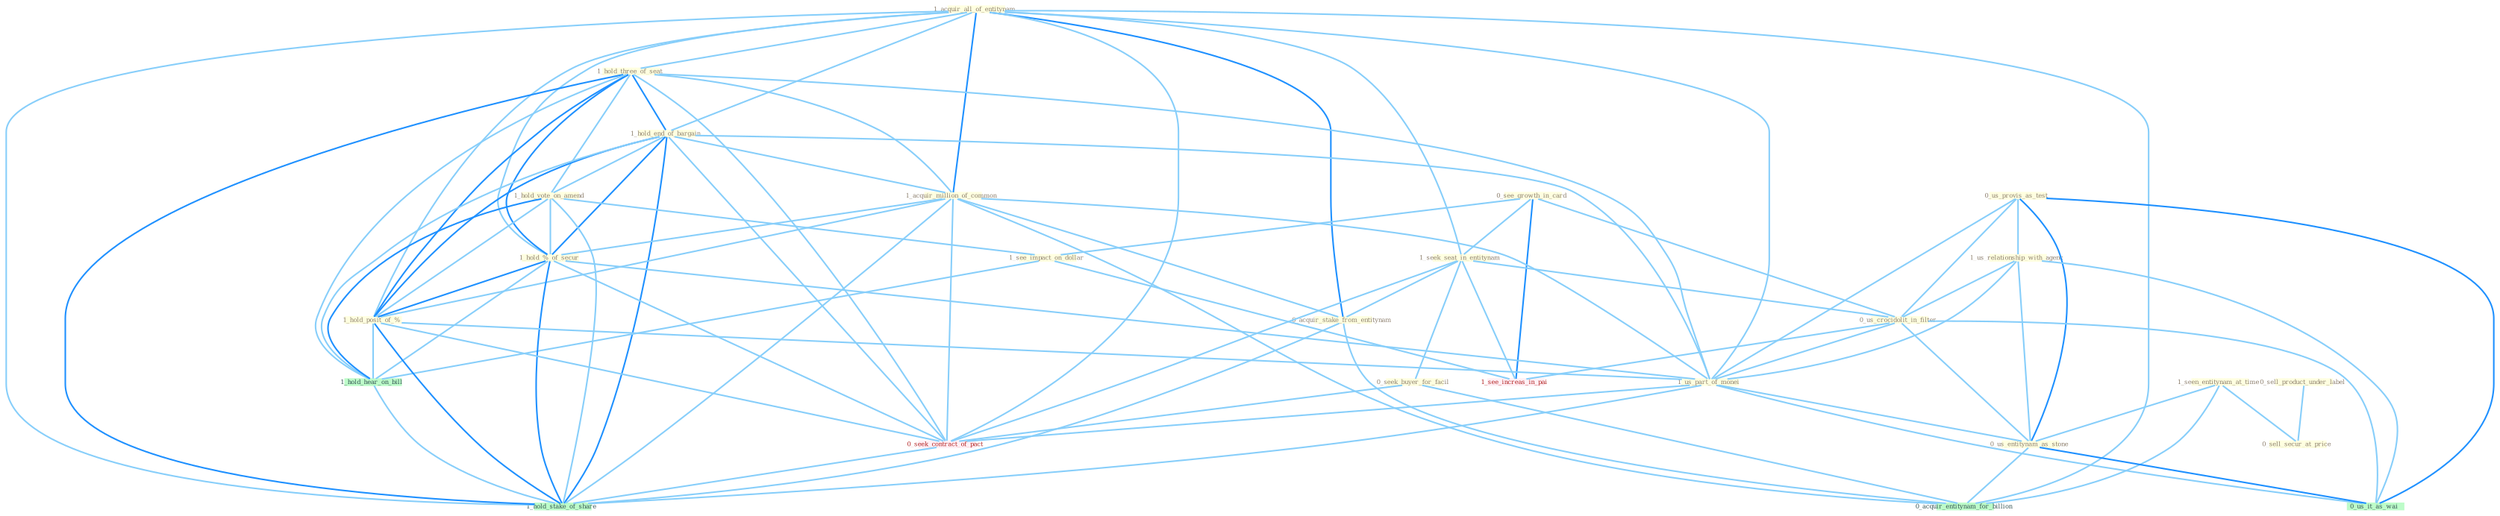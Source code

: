 Graph G{ 
    node
    [shape=polygon,style=filled,width=.5,height=.06,color="#BDFCC9",fixedsize=true,fontsize=4,
    fontcolor="#2f4f4f"];
    {node
    [color="#ffffe0", fontcolor="#8b7d6b"] "1_acquir_all_of_entitynam " "1_hold_three_of_seat " "0_sell_product_under_label " "1_hold_end_of_bargain " "0_see_growth_in_card " "1_seek_seat_in_entitynam " "1_hold_vote_on_amend " "0_us_provis_as_test " "1_us_relationship_with_agenc " "1_seen_entitynam_at_time " "0_seek_buyer_for_facil " "0_us_crocidolit_in_filter " "1_see_impact_on_dollar " "0_sell_secur_at_price " "1_acquir_million_of_common " "1_hold_%_of_secur " "1_hold_posit_of_% " "1_us_part_of_monei " "0_us_entitynam_as_stone " "0_acquir_stake_from_entitynam "}
{node [color="#fff0f5", fontcolor="#b22222"] "0_seek_contract_of_pact " "1_see_increas_in_pai "}
edge [color="#B0E2FF"];

	"1_acquir_all_of_entitynam " -- "1_hold_three_of_seat " [w="1", color="#87cefa" ];
	"1_acquir_all_of_entitynam " -- "1_hold_end_of_bargain " [w="1", color="#87cefa" ];
	"1_acquir_all_of_entitynam " -- "1_seek_seat_in_entitynam " [w="1", color="#87cefa" ];
	"1_acquir_all_of_entitynam " -- "1_acquir_million_of_common " [w="2", color="#1e90ff" , len=0.8];
	"1_acquir_all_of_entitynam " -- "1_hold_%_of_secur " [w="1", color="#87cefa" ];
	"1_acquir_all_of_entitynam " -- "1_hold_posit_of_% " [w="1", color="#87cefa" ];
	"1_acquir_all_of_entitynam " -- "1_us_part_of_monei " [w="1", color="#87cefa" ];
	"1_acquir_all_of_entitynam " -- "0_acquir_stake_from_entitynam " [w="2", color="#1e90ff" , len=0.8];
	"1_acquir_all_of_entitynam " -- "0_seek_contract_of_pact " [w="1", color="#87cefa" ];
	"1_acquir_all_of_entitynam " -- "0_acquir_entitynam_for_billion " [w="1", color="#87cefa" ];
	"1_acquir_all_of_entitynam " -- "1_hold_stake_of_share " [w="1", color="#87cefa" ];
	"1_hold_three_of_seat " -- "1_hold_end_of_bargain " [w="2", color="#1e90ff" , len=0.8];
	"1_hold_three_of_seat " -- "1_hold_vote_on_amend " [w="1", color="#87cefa" ];
	"1_hold_three_of_seat " -- "1_acquir_million_of_common " [w="1", color="#87cefa" ];
	"1_hold_three_of_seat " -- "1_hold_%_of_secur " [w="2", color="#1e90ff" , len=0.8];
	"1_hold_three_of_seat " -- "1_hold_posit_of_% " [w="2", color="#1e90ff" , len=0.8];
	"1_hold_three_of_seat " -- "1_us_part_of_monei " [w="1", color="#87cefa" ];
	"1_hold_three_of_seat " -- "0_seek_contract_of_pact " [w="1", color="#87cefa" ];
	"1_hold_three_of_seat " -- "1_hold_hear_on_bill " [w="1", color="#87cefa" ];
	"1_hold_three_of_seat " -- "1_hold_stake_of_share " [w="2", color="#1e90ff" , len=0.8];
	"0_sell_product_under_label " -- "0_sell_secur_at_price " [w="1", color="#87cefa" ];
	"1_hold_end_of_bargain " -- "1_hold_vote_on_amend " [w="1", color="#87cefa" ];
	"1_hold_end_of_bargain " -- "1_acquir_million_of_common " [w="1", color="#87cefa" ];
	"1_hold_end_of_bargain " -- "1_hold_%_of_secur " [w="2", color="#1e90ff" , len=0.8];
	"1_hold_end_of_bargain " -- "1_hold_posit_of_% " [w="2", color="#1e90ff" , len=0.8];
	"1_hold_end_of_bargain " -- "1_us_part_of_monei " [w="1", color="#87cefa" ];
	"1_hold_end_of_bargain " -- "0_seek_contract_of_pact " [w="1", color="#87cefa" ];
	"1_hold_end_of_bargain " -- "1_hold_hear_on_bill " [w="1", color="#87cefa" ];
	"1_hold_end_of_bargain " -- "1_hold_stake_of_share " [w="2", color="#1e90ff" , len=0.8];
	"0_see_growth_in_card " -- "1_seek_seat_in_entitynam " [w="1", color="#87cefa" ];
	"0_see_growth_in_card " -- "0_us_crocidolit_in_filter " [w="1", color="#87cefa" ];
	"0_see_growth_in_card " -- "1_see_impact_on_dollar " [w="1", color="#87cefa" ];
	"0_see_growth_in_card " -- "1_see_increas_in_pai " [w="2", color="#1e90ff" , len=0.8];
	"1_seek_seat_in_entitynam " -- "0_seek_buyer_for_facil " [w="1", color="#87cefa" ];
	"1_seek_seat_in_entitynam " -- "0_us_crocidolit_in_filter " [w="1", color="#87cefa" ];
	"1_seek_seat_in_entitynam " -- "0_acquir_stake_from_entitynam " [w="1", color="#87cefa" ];
	"1_seek_seat_in_entitynam " -- "0_seek_contract_of_pact " [w="1", color="#87cefa" ];
	"1_seek_seat_in_entitynam " -- "1_see_increas_in_pai " [w="1", color="#87cefa" ];
	"1_hold_vote_on_amend " -- "1_see_impact_on_dollar " [w="1", color="#87cefa" ];
	"1_hold_vote_on_amend " -- "1_hold_%_of_secur " [w="1", color="#87cefa" ];
	"1_hold_vote_on_amend " -- "1_hold_posit_of_% " [w="1", color="#87cefa" ];
	"1_hold_vote_on_amend " -- "1_hold_hear_on_bill " [w="2", color="#1e90ff" , len=0.8];
	"1_hold_vote_on_amend " -- "1_hold_stake_of_share " [w="1", color="#87cefa" ];
	"0_us_provis_as_test " -- "1_us_relationship_with_agenc " [w="1", color="#87cefa" ];
	"0_us_provis_as_test " -- "0_us_crocidolit_in_filter " [w="1", color="#87cefa" ];
	"0_us_provis_as_test " -- "1_us_part_of_monei " [w="1", color="#87cefa" ];
	"0_us_provis_as_test " -- "0_us_entitynam_as_stone " [w="2", color="#1e90ff" , len=0.8];
	"0_us_provis_as_test " -- "0_us_it_as_wai " [w="2", color="#1e90ff" , len=0.8];
	"1_us_relationship_with_agenc " -- "0_us_crocidolit_in_filter " [w="1", color="#87cefa" ];
	"1_us_relationship_with_agenc " -- "1_us_part_of_monei " [w="1", color="#87cefa" ];
	"1_us_relationship_with_agenc " -- "0_us_entitynam_as_stone " [w="1", color="#87cefa" ];
	"1_us_relationship_with_agenc " -- "0_us_it_as_wai " [w="1", color="#87cefa" ];
	"1_seen_entitynam_at_time " -- "0_sell_secur_at_price " [w="1", color="#87cefa" ];
	"1_seen_entitynam_at_time " -- "0_us_entitynam_as_stone " [w="1", color="#87cefa" ];
	"1_seen_entitynam_at_time " -- "0_acquir_entitynam_for_billion " [w="1", color="#87cefa" ];
	"0_seek_buyer_for_facil " -- "0_seek_contract_of_pact " [w="1", color="#87cefa" ];
	"0_seek_buyer_for_facil " -- "0_acquir_entitynam_for_billion " [w="1", color="#87cefa" ];
	"0_us_crocidolit_in_filter " -- "1_us_part_of_monei " [w="1", color="#87cefa" ];
	"0_us_crocidolit_in_filter " -- "0_us_entitynam_as_stone " [w="1", color="#87cefa" ];
	"0_us_crocidolit_in_filter " -- "0_us_it_as_wai " [w="1", color="#87cefa" ];
	"0_us_crocidolit_in_filter " -- "1_see_increas_in_pai " [w="1", color="#87cefa" ];
	"1_see_impact_on_dollar " -- "1_see_increas_in_pai " [w="1", color="#87cefa" ];
	"1_see_impact_on_dollar " -- "1_hold_hear_on_bill " [w="1", color="#87cefa" ];
	"1_acquir_million_of_common " -- "1_hold_%_of_secur " [w="1", color="#87cefa" ];
	"1_acquir_million_of_common " -- "1_hold_posit_of_% " [w="1", color="#87cefa" ];
	"1_acquir_million_of_common " -- "1_us_part_of_monei " [w="1", color="#87cefa" ];
	"1_acquir_million_of_common " -- "0_acquir_stake_from_entitynam " [w="1", color="#87cefa" ];
	"1_acquir_million_of_common " -- "0_seek_contract_of_pact " [w="1", color="#87cefa" ];
	"1_acquir_million_of_common " -- "0_acquir_entitynam_for_billion " [w="1", color="#87cefa" ];
	"1_acquir_million_of_common " -- "1_hold_stake_of_share " [w="1", color="#87cefa" ];
	"1_hold_%_of_secur " -- "1_hold_posit_of_% " [w="2", color="#1e90ff" , len=0.8];
	"1_hold_%_of_secur " -- "1_us_part_of_monei " [w="1", color="#87cefa" ];
	"1_hold_%_of_secur " -- "0_seek_contract_of_pact " [w="1", color="#87cefa" ];
	"1_hold_%_of_secur " -- "1_hold_hear_on_bill " [w="1", color="#87cefa" ];
	"1_hold_%_of_secur " -- "1_hold_stake_of_share " [w="2", color="#1e90ff" , len=0.8];
	"1_hold_posit_of_% " -- "1_us_part_of_monei " [w="1", color="#87cefa" ];
	"1_hold_posit_of_% " -- "0_seek_contract_of_pact " [w="1", color="#87cefa" ];
	"1_hold_posit_of_% " -- "1_hold_hear_on_bill " [w="1", color="#87cefa" ];
	"1_hold_posit_of_% " -- "1_hold_stake_of_share " [w="2", color="#1e90ff" , len=0.8];
	"1_us_part_of_monei " -- "0_us_entitynam_as_stone " [w="1", color="#87cefa" ];
	"1_us_part_of_monei " -- "0_seek_contract_of_pact " [w="1", color="#87cefa" ];
	"1_us_part_of_monei " -- "0_us_it_as_wai " [w="1", color="#87cefa" ];
	"1_us_part_of_monei " -- "1_hold_stake_of_share " [w="1", color="#87cefa" ];
	"0_us_entitynam_as_stone " -- "0_us_it_as_wai " [w="2", color="#1e90ff" , len=0.8];
	"0_us_entitynam_as_stone " -- "0_acquir_entitynam_for_billion " [w="1", color="#87cefa" ];
	"0_acquir_stake_from_entitynam " -- "0_acquir_entitynam_for_billion " [w="1", color="#87cefa" ];
	"0_acquir_stake_from_entitynam " -- "1_hold_stake_of_share " [w="1", color="#87cefa" ];
	"0_seek_contract_of_pact " -- "1_hold_stake_of_share " [w="1", color="#87cefa" ];
	"1_hold_hear_on_bill " -- "1_hold_stake_of_share " [w="1", color="#87cefa" ];
}